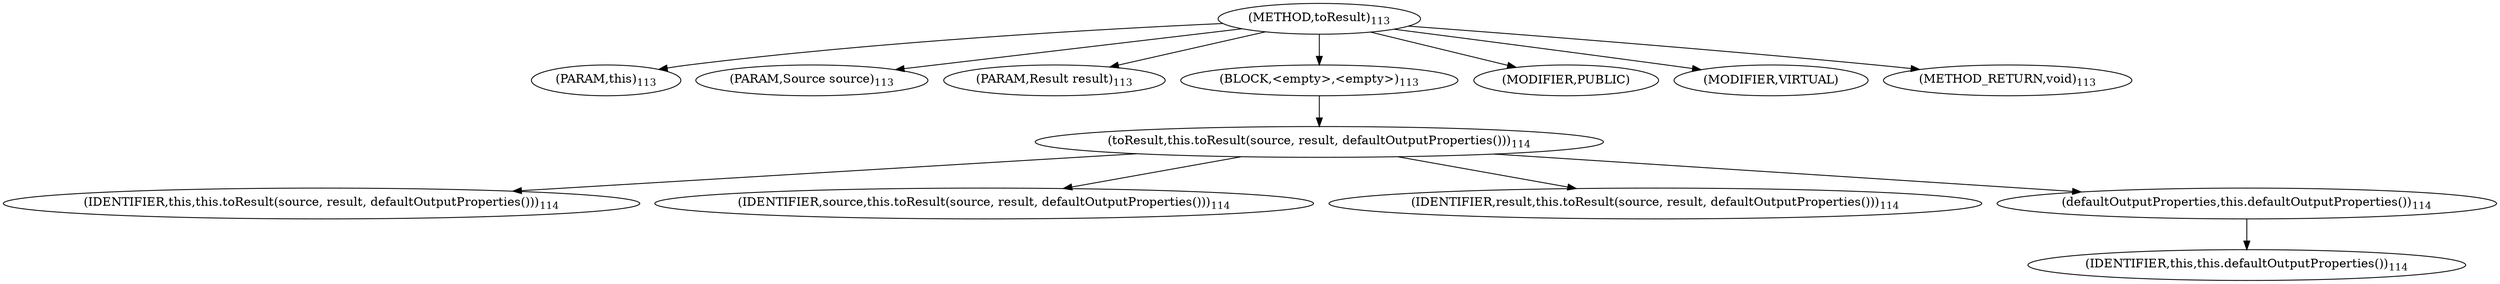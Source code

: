 digraph "toResult" {  
"202" [label = <(METHOD,toResult)<SUB>113</SUB>> ]
"8" [label = <(PARAM,this)<SUB>113</SUB>> ]
"203" [label = <(PARAM,Source source)<SUB>113</SUB>> ]
"204" [label = <(PARAM,Result result)<SUB>113</SUB>> ]
"205" [label = <(BLOCK,&lt;empty&gt;,&lt;empty&gt;)<SUB>113</SUB>> ]
"206" [label = <(toResult,this.toResult(source, result, defaultOutputProperties()))<SUB>114</SUB>> ]
"9" [label = <(IDENTIFIER,this,this.toResult(source, result, defaultOutputProperties()))<SUB>114</SUB>> ]
"207" [label = <(IDENTIFIER,source,this.toResult(source, result, defaultOutputProperties()))<SUB>114</SUB>> ]
"208" [label = <(IDENTIFIER,result,this.toResult(source, result, defaultOutputProperties()))<SUB>114</SUB>> ]
"209" [label = <(defaultOutputProperties,this.defaultOutputProperties())<SUB>114</SUB>> ]
"7" [label = <(IDENTIFIER,this,this.defaultOutputProperties())<SUB>114</SUB>> ]
"210" [label = <(MODIFIER,PUBLIC)> ]
"211" [label = <(MODIFIER,VIRTUAL)> ]
"212" [label = <(METHOD_RETURN,void)<SUB>113</SUB>> ]
  "202" -> "8" 
  "202" -> "203" 
  "202" -> "204" 
  "202" -> "205" 
  "202" -> "210" 
  "202" -> "211" 
  "202" -> "212" 
  "205" -> "206" 
  "206" -> "9" 
  "206" -> "207" 
  "206" -> "208" 
  "206" -> "209" 
  "209" -> "7" 
}
